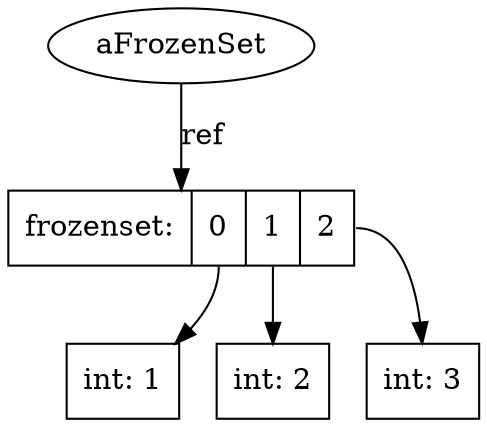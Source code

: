 digraph G {
    overlap=false;

    name3322568 [label="aFrozenSet", shape="ellipse"];
    frozenset3518992 [label="frozenset: | <0> 0|<1> 1|<2> 2", shape="record"];
    int8402312 [label="int: 1", shape="box"];
    int8402300 [label="int: 2", shape="box"];
    int8402288 [label="int: 3", shape="box"];

    frozenset3518992:0 -> int8402312 [label=""];
    frozenset3518992:1 -> int8402300 [label=""];
    frozenset3518992:2 -> int8402288 [label=""];
    name3322568 -> frozenset3518992 [label="ref"];

}
